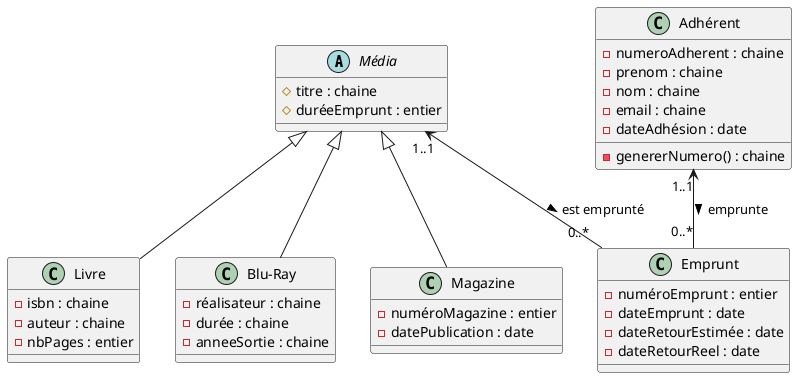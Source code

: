 @startuml

abstract class "Média" as M{
    # titre : chaine
    # duréeEmprunt : entier
}

class "Livre" as L{
    - isbn : chaine
    - auteur : chaine
    - nbPages : entier
}

class "Blu-Ray" as BR{
    - réalisateur : chaine
    - durée : chaine
    - anneeSortie : chaine
}

class "Magazine" as Ma{
    - numéroMagazine : entier
    - datePublication : date
}

class "Adhérent" as A{
    - numeroAdherent : chaine
    - prenom : chaine
    - nom : chaine
    - email : chaine
    - dateAdhésion : date
    - genererNumero() : chaine
}

class "Emprunt" as E{
    - numéroEmprunt : entier
    - dateEmprunt : date
    - dateRetourEstimée : date
    - dateRetourReel : date
}

M <|-- L
M <|-- BR
M <|-- Ma
M "1..1" <-- "              0..*"E : est emprunté >
A "1..1" <-- "0..*"E : emprunte >



@enduml